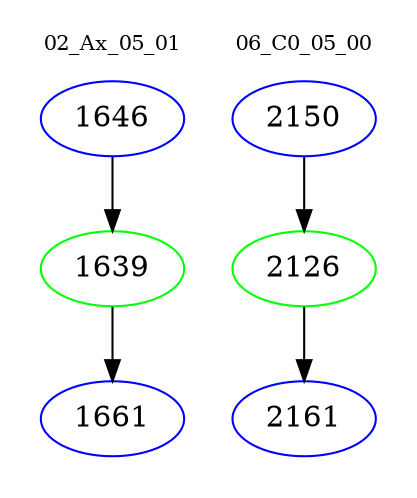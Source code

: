 digraph{
subgraph cluster_0 {
color = white
label = "02_Ax_05_01";
fontsize=10;
T0_1646 [label="1646", color="blue"]
T0_1646 -> T0_1639 [color="black"]
T0_1639 [label="1639", color="green"]
T0_1639 -> T0_1661 [color="black"]
T0_1661 [label="1661", color="blue"]
}
subgraph cluster_1 {
color = white
label = "06_C0_05_00";
fontsize=10;
T1_2150 [label="2150", color="blue"]
T1_2150 -> T1_2126 [color="black"]
T1_2126 [label="2126", color="green"]
T1_2126 -> T1_2161 [color="black"]
T1_2161 [label="2161", color="blue"]
}
}
